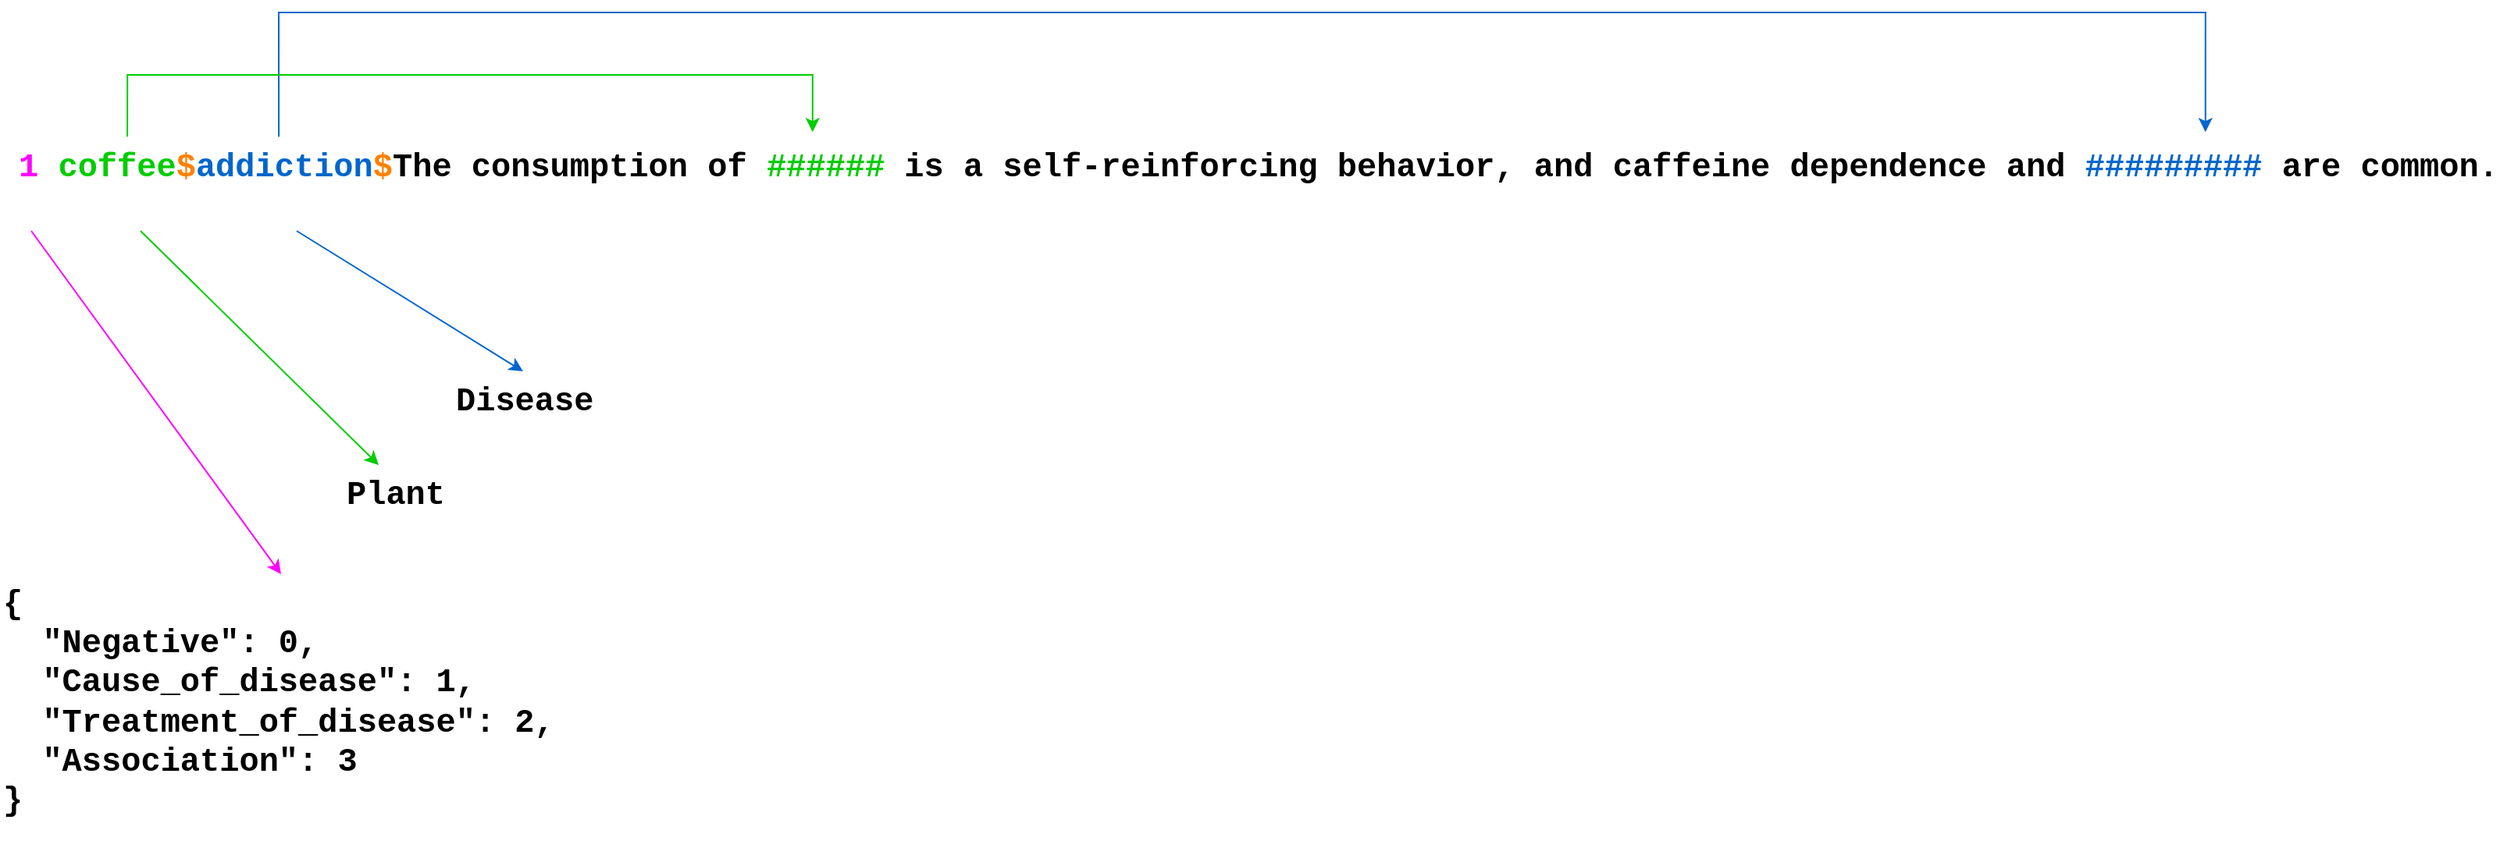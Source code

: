 <mxfile version="20.0.4" type="google"><diagram id="GvisBDz2Y2nLA6thzpel" name="Page-1"><mxGraphModel grid="1" page="1" gridSize="10" guides="1" tooltips="1" connect="1" arrows="1" fold="1" pageScale="1" pageWidth="827" pageHeight="1169" math="0" shadow="0"><root><mxCell id="0"/><mxCell id="1" parent="0"/><mxCell id="srtQ3rkeRlMphaoskGtQ-9" style="edgeStyle=orthogonalEdgeStyle;rounded=0;orthogonalLoop=1;jettySize=auto;html=1;fontSize=21;entryX=0.882;entryY=-0.085;entryDx=0;entryDy=0;entryPerimeter=0;exitX=0.106;exitY=-0.008;exitDx=0;exitDy=0;exitPerimeter=0;strokeColor=#0066CC;" edge="1" parent="1" source="srtQ3rkeRlMphaoskGtQ-1" target="srtQ3rkeRlMphaoskGtQ-1"><mxGeometry relative="1" as="geometry"><mxPoint x="1134.615" y="290" as="targetPoint"/><mxPoint x="450" y="30" as="sourcePoint"/><Array as="points"><mxPoint x="199" y="40"/><mxPoint x="1432" y="40"/></Array></mxGeometry></mxCell><mxCell id="srtQ3rkeRlMphaoskGtQ-1" value="&lt;pre style=&quot;user-select: text; display: block; font-family: &amp;quot;Courier New&amp;quot;, Courier, monospace, arial, sans-serif; margin: 0px; overflow-wrap: break-word; background-color: rgb(255, 255, 255); font-size: 21px; font-style: normal; font-variant-ligatures: normal; font-variant-caps: normal; letter-spacing: normal; orphans: 2; text-align: left; text-indent: 0px; text-transform: none; widows: 2; word-spacing: 0px; -webkit-text-stroke-width: 0px; text-decoration-thickness: initial; text-decoration-style: initial; text-decoration-color: initial;&quot; class=&quot;a-b-r-La&quot;&gt;&lt;font color=&quot;#ff00ff&quot;&gt;1&lt;/font&gt;&lt;span style=&quot;color: rgb(0, 0, 0);&quot;&gt; &lt;/span&gt;&lt;font color=&quot;#00cc00&quot;&gt;coffee&lt;/font&gt;&lt;font color=&quot;#ff8000&quot;&gt;$&lt;/font&gt;&lt;font color=&quot;#0066cc&quot;&gt;addiction&lt;/font&gt;&lt;font color=&quot;#ff8000&quot;&gt;$&lt;/font&gt;The consumption of &lt;font color=&quot;#00cc00&quot;&gt;######&lt;/font&gt; is a self-reinforcing behavior, and caffeine dependence and &lt;font color=&quot;#0066cc&quot;&gt;#########&lt;/font&gt; are common.&lt;/pre&gt;" style="text;whiteSpace=wrap;html=1;fontSize=21;fontStyle=1" vertex="1" parent="1"><mxGeometry x="30" y="120" width="1590" height="40" as="geometry"/></mxCell><mxCell id="srtQ3rkeRlMphaoskGtQ-2" value="&lt;pre style=&quot;user-select: text; display: block; font-family: &amp;quot;Courier New&amp;quot;, Courier, monospace, arial, sans-serif; margin: 0px; overflow-wrap: break-word; background-color: rgb(255, 255, 255); color: rgb(0, 0, 0); font-size: 21px; font-style: normal; font-variant-ligatures: normal; font-variant-caps: normal; letter-spacing: normal; orphans: 2; text-align: left; text-indent: 0px; text-transform: none; widows: 2; word-spacing: 0px; -webkit-text-stroke-width: 0px; text-decoration-thickness: initial; text-decoration-style: initial; text-decoration-color: initial;&quot; class=&quot;a-b-r-La&quot;&gt;{&#10;  &quot;Negative&quot;: 0,&#10;  &quot;Cause_of_disease&quot;: 1,&#10;  &quot;Treatment_of_disease&quot;: 2,&#10;  &quot;Association&quot;: 3&#10;}&lt;/pre&gt;" style="text;whiteSpace=wrap;html=1;fontSize=21;fontStyle=1" vertex="1" parent="1"><mxGeometry x="20" y="400" width="360" height="170" as="geometry"/></mxCell><mxCell id="srtQ3rkeRlMphaoskGtQ-3" value="" style="endArrow=classic;html=1;rounded=0;fontSize=21;entryX=0.5;entryY=0;entryDx=0;entryDy=0;fontColor=#FF00FF;strokeColor=#FF00FF;" edge="1" parent="1" target="srtQ3rkeRlMphaoskGtQ-2"><mxGeometry width="50" height="50" relative="1" as="geometry"><mxPoint x="40" y="180" as="sourcePoint"/><mxPoint x="200" y="270" as="targetPoint"/></mxGeometry></mxCell><mxCell id="srtQ3rkeRlMphaoskGtQ-4" value="" style="endArrow=classic;html=1;rounded=0;fontSize=21;strokeColor=#00CC00;entryX=0.25;entryY=0;entryDx=0;entryDy=0;" edge="1" parent="1" target="srtQ3rkeRlMphaoskGtQ-5"><mxGeometry width="50" height="50" relative="1" as="geometry"><mxPoint x="110" y="180" as="sourcePoint"/><mxPoint x="210" y="340" as="targetPoint"/></mxGeometry></mxCell><mxCell id="srtQ3rkeRlMphaoskGtQ-5" value="&lt;pre style=&quot;user-select: text; display: block; font-family: &amp;quot;Courier New&amp;quot;, Courier, monospace, arial, sans-serif; margin: 0px; overflow-wrap: break-word; background-color: rgb(255, 255, 255); color: rgb(0, 0, 0); font-size: 21px; font-style: normal; font-variant-ligatures: normal; font-variant-caps: normal; letter-spacing: normal; orphans: 2; text-align: left; text-indent: 0px; text-transform: none; widows: 2; word-spacing: 0px; -webkit-text-stroke-width: 0px; text-decoration-thickness: initial; text-decoration-style: initial; text-decoration-color: initial;&quot; class=&quot;a-b-r-La&quot;&gt;Plant&lt;/pre&gt;" style="text;whiteSpace=wrap;html=1;fontSize=21;fontStyle=1" vertex="1" parent="1"><mxGeometry x="240" y="330" width="90" height="40" as="geometry"/></mxCell><mxCell id="srtQ3rkeRlMphaoskGtQ-6" value="&lt;pre style=&quot;user-select: text; display: block; font-family: &amp;quot;Courier New&amp;quot;, Courier, monospace, arial, sans-serif; margin: 0px; overflow-wrap: break-word; background-color: rgb(255, 255, 255); color: rgb(0, 0, 0); font-size: 21px; font-style: normal; font-variant-ligatures: normal; font-variant-caps: normal; letter-spacing: normal; orphans: 2; text-align: left; text-indent: 0px; text-transform: none; widows: 2; word-spacing: 0px; -webkit-text-stroke-width: 0px; text-decoration-thickness: initial; text-decoration-style: initial; text-decoration-color: initial;&quot; class=&quot;a-b-r-La&quot;&gt;Disease&lt;/pre&gt;" style="text;whiteSpace=wrap;html=1;fontSize=21;fontStyle=1" vertex="1" parent="1"><mxGeometry x="310" y="270" width="90" height="40" as="geometry"/></mxCell><mxCell id="srtQ3rkeRlMphaoskGtQ-7" value="" style="endArrow=classic;html=1;rounded=0;fontSize=21;entryX=0.5;entryY=0;entryDx=0;entryDy=0;strokeColor=#0066CC;" edge="1" parent="1" target="srtQ3rkeRlMphaoskGtQ-6"><mxGeometry width="50" height="50" relative="1" as="geometry"><mxPoint x="210" y="180" as="sourcePoint"/><mxPoint x="220" y="350" as="targetPoint"/></mxGeometry></mxCell><mxCell id="srtQ3rkeRlMphaoskGtQ-8" style="edgeStyle=orthogonalEdgeStyle;rounded=0;orthogonalLoop=1;jettySize=auto;html=1;fontSize=21;exitX=0.045;exitY=-0.008;exitDx=0;exitDy=0;exitPerimeter=0;entryX=0.321;entryY=-0.085;entryDx=0;entryDy=0;entryPerimeter=0;strokeColor=#00CC00;" edge="1" parent="1" source="srtQ3rkeRlMphaoskGtQ-1" target="srtQ3rkeRlMphaoskGtQ-1"><mxGeometry relative="1" as="geometry"><mxPoint x="590" y="210" as="targetPoint"/><Array as="points"><mxPoint x="102" y="80"/><mxPoint x="540" y="80"/></Array></mxGeometry></mxCell></root></mxGraphModel></diagram></mxfile>